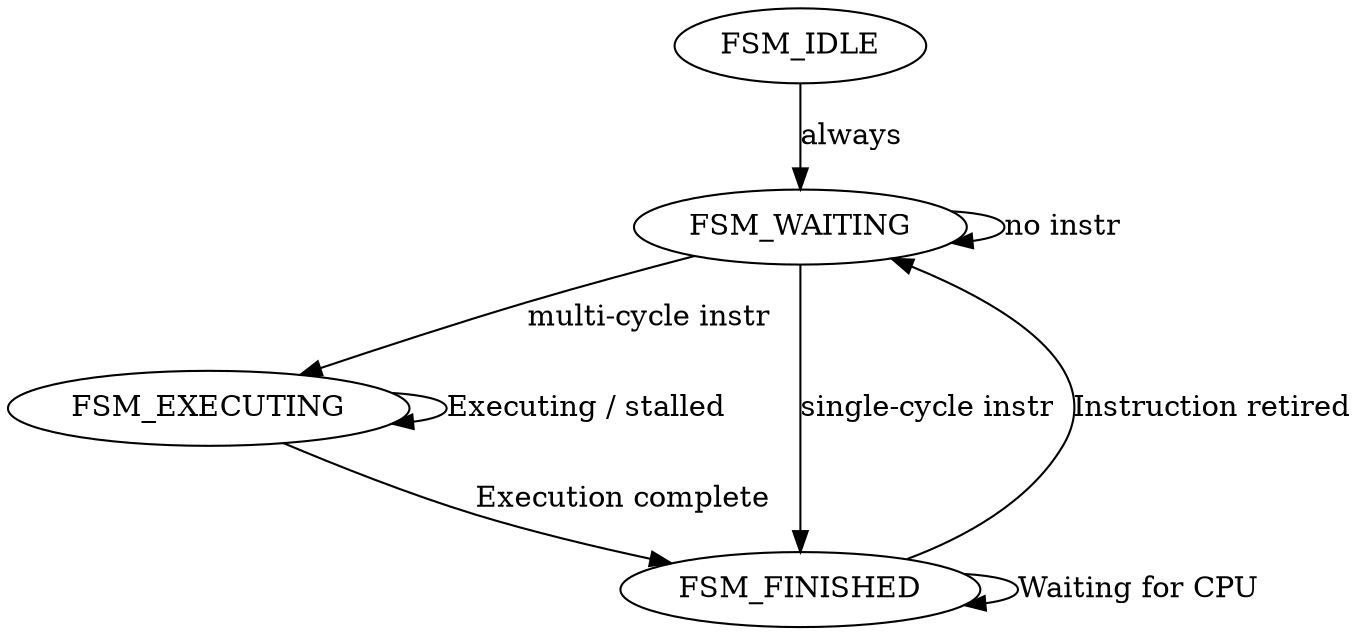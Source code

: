 
digraph G {

    IDLE        [label="FSM_IDLE"];
    WAITING     [label="FSM_WAITING"];
    EXECUTING   [label="FSM_EXECUTING"];
    FINISHED    [label="FSM_FINISHED"];


    IDLE -> WAITING [label="always"];

    WAITING -> FINISHED[label="single-cycle instr"];
    WAITING -> EXECUTING[label="multi-cycle instr"];
    WAITING -> WAITING[label="no instr"];

    EXECUTING -> FINISHED[label="Execution complete"];
    EXECUTING -> EXECUTING[label="Executing / stalled"];

    FINISHED -> WAITING[label="Instruction retired"];
    FINISHED -> FINISHED[label="Waiting for CPU"];

}
